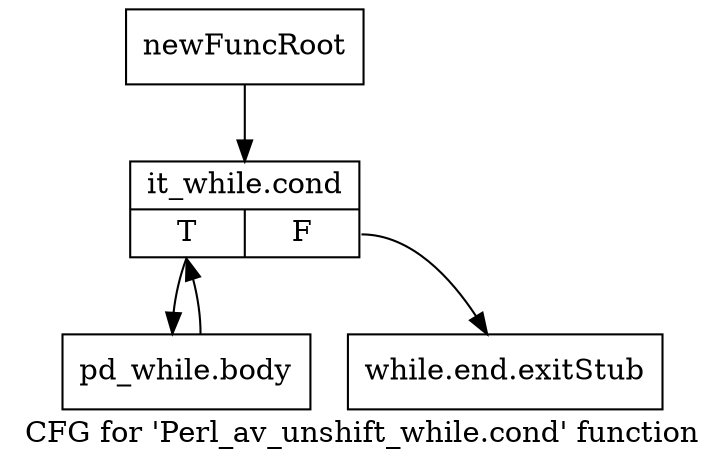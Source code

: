 digraph "CFG for 'Perl_av_unshift_while.cond' function" {
	label="CFG for 'Perl_av_unshift_while.cond' function";

	Node0x4aaafc0 [shape=record,label="{newFuncRoot}"];
	Node0x4aaafc0 -> Node0x4aab060;
	Node0x4aab010 [shape=record,label="{while.end.exitStub}"];
	Node0x4aab060 [shape=record,label="{it_while.cond|{<s0>T|<s1>F}}"];
	Node0x4aab060:s0 -> Node0x4aab0b0;
	Node0x4aab060:s1 -> Node0x4aab010;
	Node0x4aab0b0 [shape=record,label="{pd_while.body}"];
	Node0x4aab0b0 -> Node0x4aab060;
}
